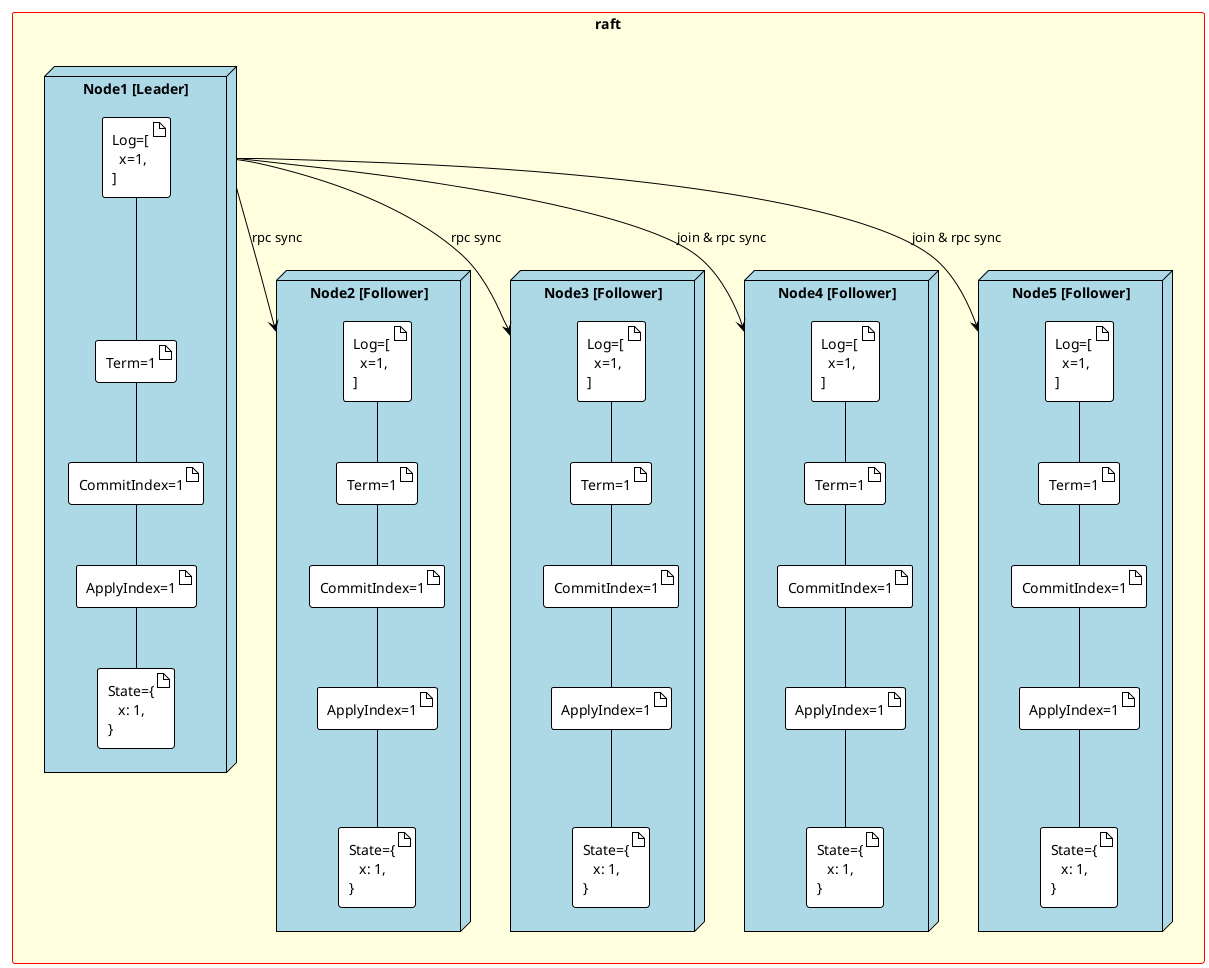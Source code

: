 @startuml
!theme plain

skinparam rectangle {
    BackgroundColor LightYellow
    BorderColor Red
}

skinparam node {
    BackgroundColor LightBlue
    BorderColor Black
}

rectangle "raft" {
    node "Node1 [Leader]" as N1 {
        artifact "Log=[\n  x=1, \n]" as N1_1
        artifact "Term=1" as N1_2
        artifact "CommitIndex=1" as N1_3
        artifact "ApplyIndex=1" as N1_4
        artifact "State={\n   x: 1, \n}" as N1_5
    }
    N1_1 -D- N1_2
    N1_2 -D- N1_3
    N1_3 -D- N1_4
    N1_4 -D- N1_5

    node "Node2 [Follower]" as N2 {
        artifact "Log=[\n  x=1, \n]" as N2_1
        artifact "Term=1" as N2_2
        artifact "CommitIndex=1" as N2_3
        artifact "ApplyIndex=1" as N2_4
        artifact "State={\n   x: 1, \n}" as N2_5
    }
    N2_1 -D- N2_2
    N2_2 -D- N2_3
    N2_3 -D- N2_4
    N2_4 -D- N2_5

    node "Node3 [Follower]" as N3 {
        artifact "Log=[\n  x=1, \n]" as N3_1
        artifact "Term=1" as N3_2
        artifact "CommitIndex=1" as N3_3
        artifact "ApplyIndex=1" as N3_4
        artifact "State={\n   x: 1, \n}" as N3_5
    }
    N3_1 -D- N3_2
    N3_2 -D- N3_3
    N3_3 -D- N3_4
    N3_4 -D- N3_5

    node "Node4 [Follower]" as N4 {
        artifact "Log=[\n  x=1, \n]" as N4_1
        artifact "Term=1" as N4_2
        artifact "CommitIndex=1" as N4_3
        artifact "ApplyIndex=1" as N4_4
        artifact "State={\n   x: 1, \n}" as N4_5
    }
    N4_1 -D- N4_2
    N4_2 -D- N4_3
    N4_3 -D- N4_4
    N4_4 -D- N4_5

    node "Node5 [Follower]" as N5 {
        artifact "Log=[\n  x=1, \n]" as N5_1
        artifact "Term=1" as N5_2
        artifact "CommitIndex=1" as N5_3
        artifact "ApplyIndex=1" as N5_4
        artifact "State={\n   x: 1, \n}" as N5_5
    }
    N5_1 -D- N5_2
    N5_2 -D- N5_3
    N5_3 -D- N5_4
    N5_4 -D- N5_5
}

N1 -D-> N2 : rpc sync
N1 -D-> N3 : rpc sync
N1 -D-> N4 : join & rpc sync
N1 -D-> N5 : join & rpc sync

@enduml
